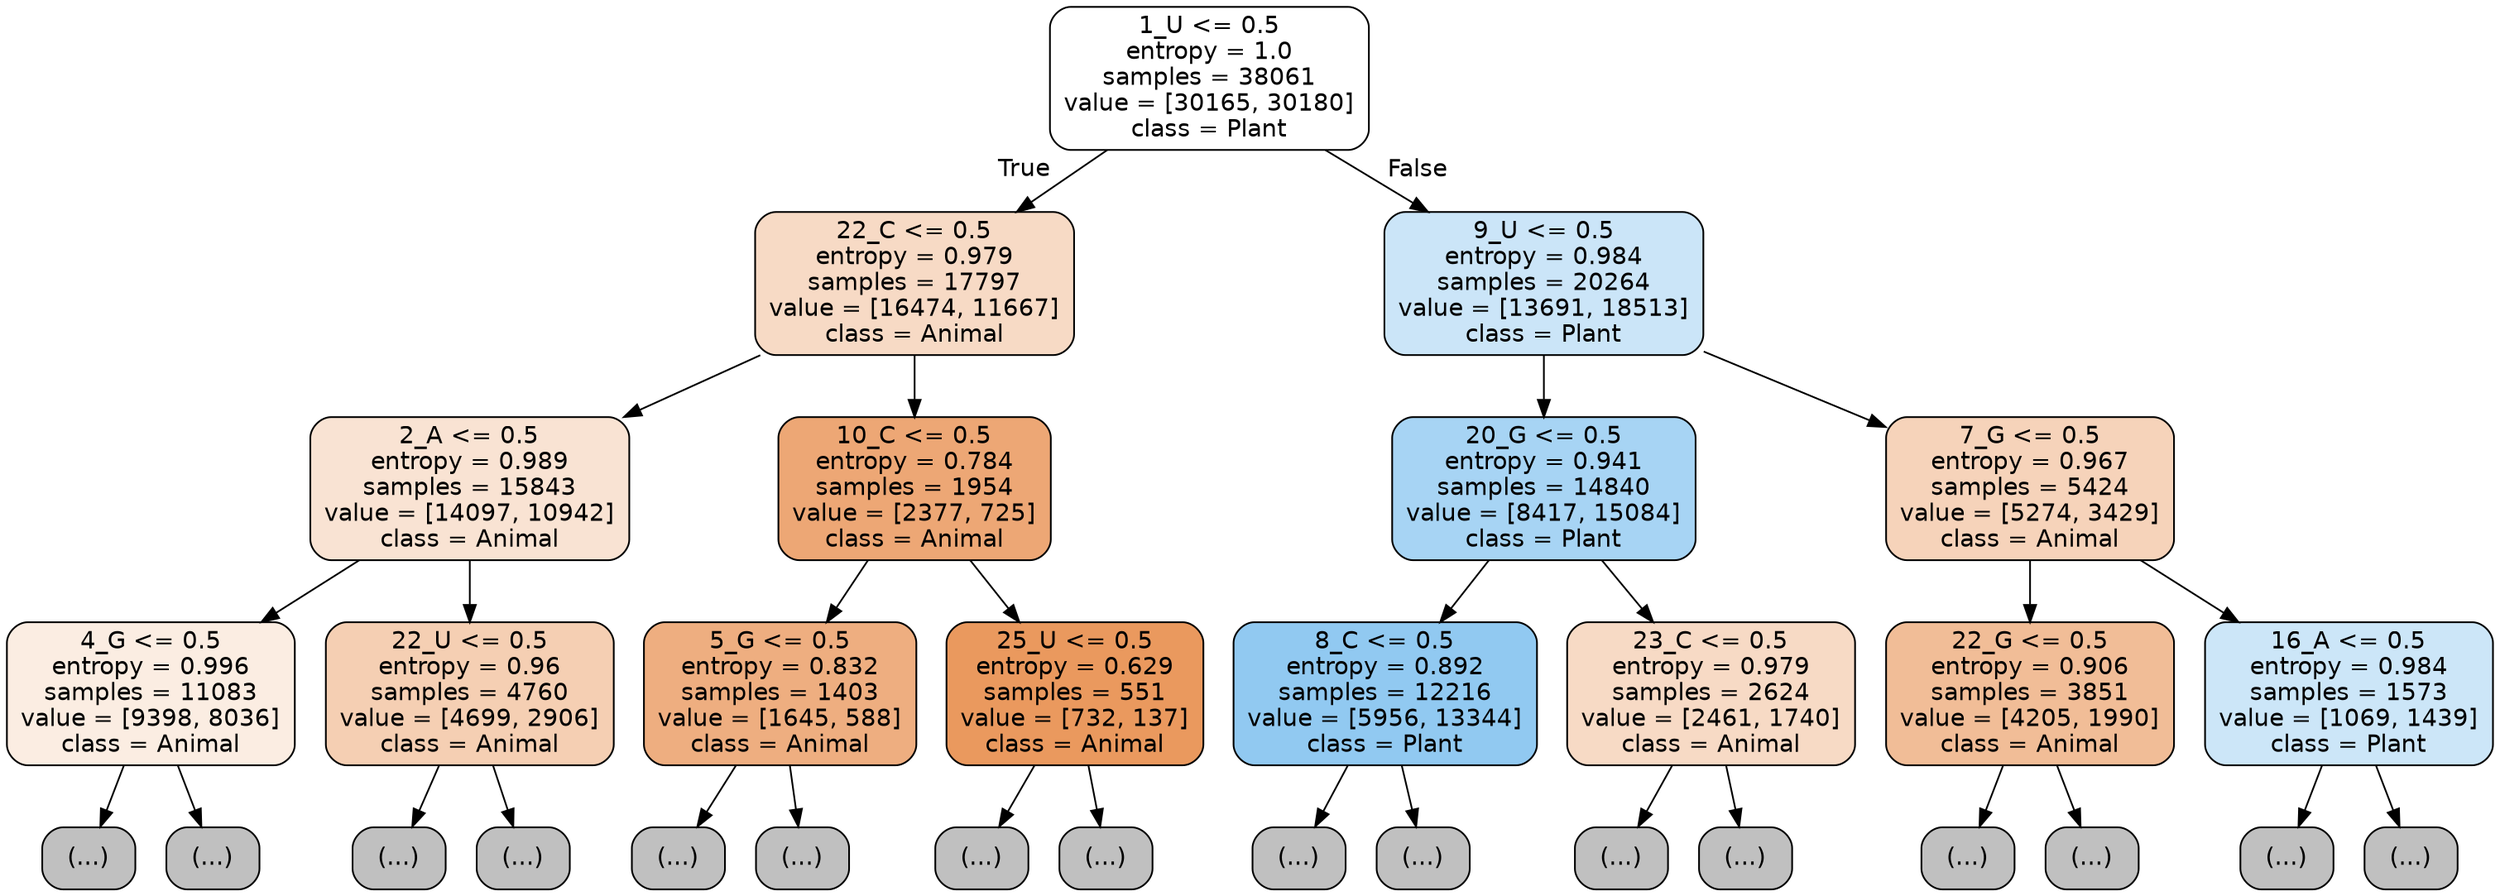 digraph Tree {
node [shape=box, style="filled, rounded", color="black", fontname="helvetica"] ;
edge [fontname="helvetica"] ;
0 [label="1_U <= 0.5\nentropy = 1.0\nsamples = 38061\nvalue = [30165, 30180]\nclass = Plant", fillcolor="#ffffff"] ;
1 [label="22_C <= 0.5\nentropy = 0.979\nsamples = 17797\nvalue = [16474, 11667]\nclass = Animal", fillcolor="#f7dac5"] ;
0 -> 1 [labeldistance=2.5, labelangle=45, headlabel="True"] ;
2 [label="2_A <= 0.5\nentropy = 0.989\nsamples = 15843\nvalue = [14097, 10942]\nclass = Animal", fillcolor="#f9e3d3"] ;
1 -> 2 ;
3 [label="4_G <= 0.5\nentropy = 0.996\nsamples = 11083\nvalue = [9398, 8036]\nclass = Animal", fillcolor="#fbede2"] ;
2 -> 3 ;
4 [label="(...)", fillcolor="#C0C0C0"] ;
3 -> 4 ;
4107 [label="(...)", fillcolor="#C0C0C0"] ;
3 -> 4107 ;
6056 [label="22_U <= 0.5\nentropy = 0.96\nsamples = 4760\nvalue = [4699, 2906]\nclass = Animal", fillcolor="#f5cfb3"] ;
2 -> 6056 ;
6057 [label="(...)", fillcolor="#C0C0C0"] ;
6056 -> 6057 ;
8176 [label="(...)", fillcolor="#C0C0C0"] ;
6056 -> 8176 ;
8427 [label="10_C <= 0.5\nentropy = 0.784\nsamples = 1954\nvalue = [2377, 725]\nclass = Animal", fillcolor="#eda775"] ;
1 -> 8427 ;
8428 [label="5_G <= 0.5\nentropy = 0.832\nsamples = 1403\nvalue = [1645, 588]\nclass = Animal", fillcolor="#eeae80"] ;
8427 -> 8428 ;
8429 [label="(...)", fillcolor="#C0C0C0"] ;
8428 -> 8429 ;
8966 [label="(...)", fillcolor="#C0C0C0"] ;
8428 -> 8966 ;
9183 [label="25_U <= 0.5\nentropy = 0.629\nsamples = 551\nvalue = [732, 137]\nclass = Animal", fillcolor="#ea995e"] ;
8427 -> 9183 ;
9184 [label="(...)", fillcolor="#C0C0C0"] ;
9183 -> 9184 ;
9393 [label="(...)", fillcolor="#C0C0C0"] ;
9183 -> 9393 ;
9402 [label="9_U <= 0.5\nentropy = 0.984\nsamples = 20264\nvalue = [13691, 18513]\nclass = Plant", fillcolor="#cbe5f8"] ;
0 -> 9402 [labeldistance=2.5, labelangle=-45, headlabel="False"] ;
9403 [label="20_G <= 0.5\nentropy = 0.941\nsamples = 14840\nvalue = [8417, 15084]\nclass = Plant", fillcolor="#a7d4f4"] ;
9402 -> 9403 ;
9404 [label="8_C <= 0.5\nentropy = 0.892\nsamples = 12216\nvalue = [5956, 13344]\nclass = Plant", fillcolor="#91c9f1"] ;
9403 -> 9404 ;
9405 [label="(...)", fillcolor="#C0C0C0"] ;
9404 -> 9405 ;
12654 [label="(...)", fillcolor="#C0C0C0"] ;
9404 -> 12654 ;
13465 [label="23_C <= 0.5\nentropy = 0.979\nsamples = 2624\nvalue = [2461, 1740]\nclass = Animal", fillcolor="#f7dac5"] ;
9403 -> 13465 ;
13466 [label="(...)", fillcolor="#C0C0C0"] ;
13465 -> 13466 ;
14725 [label="(...)", fillcolor="#C0C0C0"] ;
13465 -> 14725 ;
14758 [label="7_G <= 0.5\nentropy = 0.967\nsamples = 5424\nvalue = [5274, 3429]\nclass = Animal", fillcolor="#f6d3ba"] ;
9402 -> 14758 ;
14759 [label="22_G <= 0.5\nentropy = 0.906\nsamples = 3851\nvalue = [4205, 1990]\nclass = Animal", fillcolor="#f1bd97"] ;
14758 -> 14759 ;
14760 [label="(...)", fillcolor="#C0C0C0"] ;
14759 -> 14760 ;
16243 [label="(...)", fillcolor="#C0C0C0"] ;
14759 -> 16243 ;
16416 [label="16_A <= 0.5\nentropy = 0.984\nsamples = 1573\nvalue = [1069, 1439]\nclass = Plant", fillcolor="#cce6f8"] ;
14758 -> 16416 ;
16417 [label="(...)", fillcolor="#C0C0C0"] ;
16416 -> 16417 ;
16804 [label="(...)", fillcolor="#C0C0C0"] ;
16416 -> 16804 ;
}